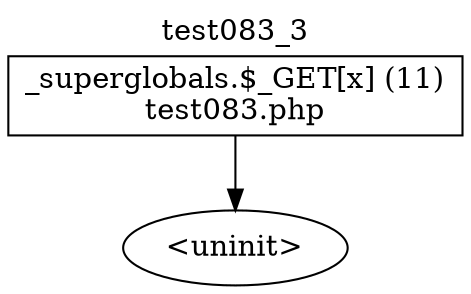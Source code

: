 digraph cfg {
  label="test083_3";
  labelloc=t;
  n1 [shape=box, label="_superglobals.$_GET[x] (11)\ntest083.php"];
  n2 [shape=ellipse, label="<uninit>"];
  n1 -> n2;
}
